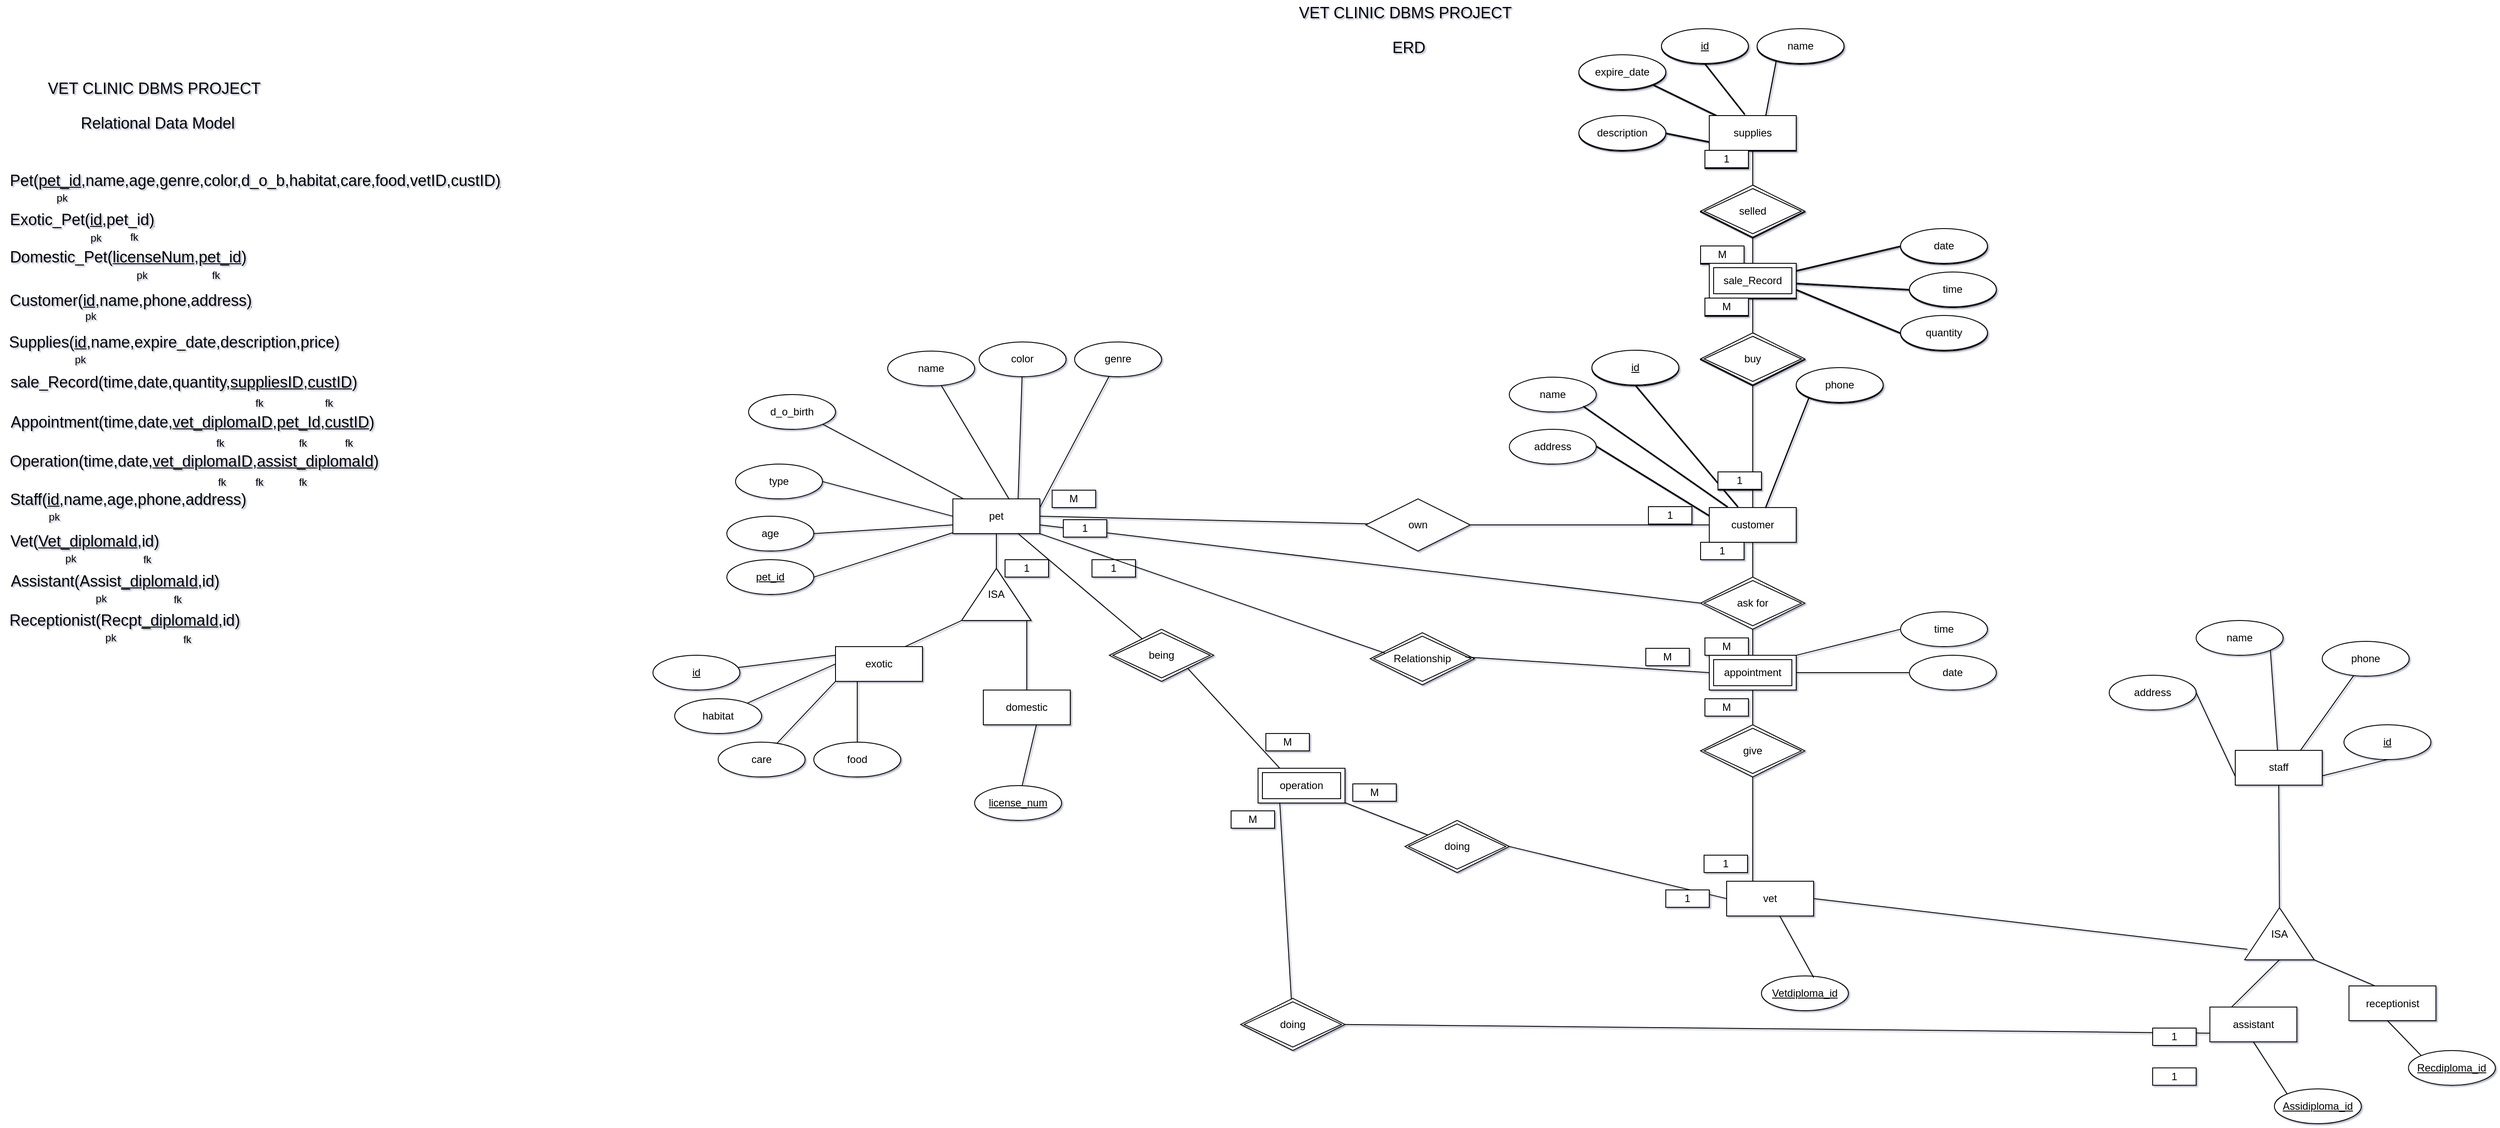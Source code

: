 <mxfile version="16.1.2" type="device"><diagram id="R2lEEEUBdFMjLlhIrx00" name="Page-1"><mxGraphModel dx="3830" dy="1148" grid="1" gridSize="10" guides="1" tooltips="1" connect="1" arrows="1" fold="1" page="1" pageScale="1" pageWidth="850" pageHeight="1400" background="#ffffff" math="0" shadow="1" extFonts="Permanent Marker^https://fonts.googleapis.com/css?family=Permanent+Marker"><root><mxCell id="0"/><mxCell id="1" parent="0"/><mxCell id="LJSm2_KnRRE31CxLK7Iq-1" value="staff" style="whiteSpace=wrap;html=1;align=center;rounded=0;" parent="1" vertex="1"><mxGeometry x="1085" y="1110.45" width="100" height="40" as="geometry"/></mxCell><mxCell id="LJSm2_KnRRE31CxLK7Iq-2" value="ISA" style="triangle;whiteSpace=wrap;html=1;direction=north;rounded=0;" parent="1" vertex="1"><mxGeometry x="1095.8" y="1291.5" width="80" height="60" as="geometry"/></mxCell><mxCell id="LJSm2_KnRRE31CxLK7Iq-4" value="assistant" style="whiteSpace=wrap;html=1;align=center;rounded=0;" parent="1" vertex="1"><mxGeometry x="1055.8" y="1405.82" width="100" height="40" as="geometry"/></mxCell><mxCell id="LJSm2_KnRRE31CxLK7Iq-5" value="receptionist" style="whiteSpace=wrap;html=1;align=center;rounded=0;" parent="1" vertex="1"><mxGeometry x="1215.8" y="1381.5" width="100" height="40" as="geometry"/></mxCell><mxCell id="LJSm2_KnRRE31CxLK7Iq-6" value="" style="endArrow=none;html=1;rounded=0;" parent="1" edge="1"><mxGeometry width="50" height="50" relative="1" as="geometry"><mxPoint x="1245.8" y="1381.5" as="sourcePoint"/><mxPoint x="1175.8" y="1351.5" as="targetPoint"/></mxGeometry></mxCell><mxCell id="LJSm2_KnRRE31CxLK7Iq-7" value="" style="endArrow=none;html=1;rounded=0;entryX=0;entryY=0.5;entryDx=0;entryDy=0;exitX=0.25;exitY=0;exitDx=0;exitDy=0;" parent="1" source="LJSm2_KnRRE31CxLK7Iq-4" target="LJSm2_KnRRE31CxLK7Iq-2" edge="1"><mxGeometry width="50" height="50" relative="1" as="geometry"><mxPoint x="1035.8" y="1381.5" as="sourcePoint"/><mxPoint x="1085.8" y="1331.5" as="targetPoint"/></mxGeometry></mxCell><mxCell id="LJSm2_KnRRE31CxLK7Iq-11" value="name" style="ellipse;whiteSpace=wrap;html=1;align=center;rounded=0;" parent="1" vertex="1"><mxGeometry x="1040" y="961.05" width="100" height="40" as="geometry"/></mxCell><mxCell id="LJSm2_KnRRE31CxLK7Iq-12" value="phone" style="ellipse;whiteSpace=wrap;html=1;align=center;rounded=0;" parent="1" vertex="1"><mxGeometry x="1185" y="985.05" width="100" height="40" as="geometry"/></mxCell><mxCell id="LJSm2_KnRRE31CxLK7Iq-13" value="address" style="ellipse;whiteSpace=wrap;html=1;align=center;rounded=0;" parent="1" vertex="1"><mxGeometry x="940" y="1024.05" width="100" height="40" as="geometry"/></mxCell><mxCell id="LJSm2_KnRRE31CxLK7Iq-16" value="" style="endArrow=none;html=1;rounded=0;exitX=0.75;exitY=0;exitDx=0;exitDy=0;" parent="1" source="LJSm2_KnRRE31CxLK7Iq-1" target="LJSm2_KnRRE31CxLK7Iq-12" edge="1"><mxGeometry width="50" height="50" relative="1" as="geometry"><mxPoint x="1474.8" y="1015.65" as="sourcePoint"/><mxPoint x="1455" y="1085.05" as="targetPoint"/></mxGeometry></mxCell><mxCell id="LJSm2_KnRRE31CxLK7Iq-18" value="" style="endArrow=none;html=1;rounded=0;exitX=1;exitY=1;exitDx=0;exitDy=0;" parent="1" source="LJSm2_KnRRE31CxLK7Iq-11" target="LJSm2_KnRRE31CxLK7Iq-1" edge="1"><mxGeometry width="50" height="50" relative="1" as="geometry"><mxPoint x="1110" y="1230.45" as="sourcePoint"/><mxPoint x="1154.8" y="1213.45" as="targetPoint"/></mxGeometry></mxCell><mxCell id="LJSm2_KnRRE31CxLK7Iq-19" value="" style="endArrow=none;html=1;rounded=0;entryX=0;entryY=0.75;entryDx=0;entryDy=0;exitX=1;exitY=0.5;exitDx=0;exitDy=0;" parent="1" source="LJSm2_KnRRE31CxLK7Iq-13" target="LJSm2_KnRRE31CxLK7Iq-1" edge="1"><mxGeometry width="50" height="50" relative="1" as="geometry"><mxPoint x="1120" y="1240.45" as="sourcePoint"/><mxPoint x="1164.8" y="1223.45" as="targetPoint"/></mxGeometry></mxCell><mxCell id="LJSm2_KnRRE31CxLK7Iq-20" value="supplies" style="whiteSpace=wrap;html=1;align=center;rounded=0;" parent="1" vertex="1"><mxGeometry x="480" y="381.05" width="100" height="40" as="geometry"/></mxCell><mxCell id="LJSm2_KnRRE31CxLK7Iq-21" value="id" style="ellipse;whiteSpace=wrap;html=1;align=center;fontStyle=4;rounded=0;" parent="1" vertex="1"><mxGeometry x="425" y="281.05" width="100" height="40" as="geometry"/></mxCell><mxCell id="LJSm2_KnRRE31CxLK7Iq-22" value="expire_date" style="ellipse;whiteSpace=wrap;html=1;align=center;rounded=0;" parent="1" vertex="1"><mxGeometry x="330" y="311.05" width="100" height="40" as="geometry"/></mxCell><mxCell id="LJSm2_KnRRE31CxLK7Iq-23" value="name" style="ellipse;whiteSpace=wrap;html=1;align=center;rounded=0;" parent="1" vertex="1"><mxGeometry x="535" y="281.05" width="100" height="40" as="geometry"/></mxCell><mxCell id="LJSm2_KnRRE31CxLK7Iq-24" value="description" style="ellipse;whiteSpace=wrap;html=1;align=center;rounded=0;" parent="1" vertex="1"><mxGeometry x="330" y="381.05" width="100" height="40" as="geometry"/></mxCell><mxCell id="LJSm2_KnRRE31CxLK7Iq-25" value="" style="endArrow=none;html=1;rounded=0;exitX=0.648;exitY=0.015;exitDx=0;exitDy=0;entryX=0.22;entryY=0.915;entryDx=0;entryDy=0;entryPerimeter=0;exitPerimeter=0;" parent="1" source="LJSm2_KnRRE31CxLK7Iq-20" target="LJSm2_KnRRE31CxLK7Iq-23" edge="1"><mxGeometry width="50" height="50" relative="1" as="geometry"><mxPoint x="730" y="621.05" as="sourcePoint"/><mxPoint x="620" y="351.05" as="targetPoint"/></mxGeometry></mxCell><mxCell id="LJSm2_KnRRE31CxLK7Iq-26" value="" style="endArrow=none;html=1;rounded=0;entryX=0.408;entryY=-0.045;entryDx=0;entryDy=0;exitX=0.5;exitY=1;exitDx=0;exitDy=0;entryPerimeter=0;" parent="1" source="LJSm2_KnRRE31CxLK7Iq-21" target="LJSm2_KnRRE31CxLK7Iq-20" edge="1"><mxGeometry width="50" height="50" relative="1" as="geometry"><mxPoint x="590" y="391.05" as="sourcePoint"/><mxPoint x="634.8" y="374.05" as="targetPoint"/></mxGeometry></mxCell><mxCell id="LJSm2_KnRRE31CxLK7Iq-27" value="" style="endArrow=none;html=1;rounded=0;exitX=1;exitY=1;exitDx=0;exitDy=0;" parent="1" source="LJSm2_KnRRE31CxLK7Iq-22" target="LJSm2_KnRRE31CxLK7Iq-20" edge="1"><mxGeometry width="50" height="50" relative="1" as="geometry"><mxPoint x="600" y="401.05" as="sourcePoint"/><mxPoint x="644.8" y="384.05" as="targetPoint"/></mxGeometry></mxCell><mxCell id="LJSm2_KnRRE31CxLK7Iq-28" value="" style="endArrow=none;html=1;rounded=0;entryX=0;entryY=0.75;entryDx=0;entryDy=0;exitX=1;exitY=0.5;exitDx=0;exitDy=0;" parent="1" source="LJSm2_KnRRE31CxLK7Iq-24" target="LJSm2_KnRRE31CxLK7Iq-20" edge="1"><mxGeometry width="50" height="50" relative="1" as="geometry"><mxPoint x="610" y="411.05" as="sourcePoint"/><mxPoint x="654.8" y="394.05" as="targetPoint"/></mxGeometry></mxCell><mxCell id="LJSm2_KnRRE31CxLK7Iq-29" value="receipt" style="shape=ext;margin=3;double=1;whiteSpace=wrap;html=1;align=center;rounded=0;" parent="1" vertex="1"><mxGeometry x="480" y="551.05" width="100" height="40" as="geometry"/></mxCell><mxCell id="LJSm2_KnRRE31CxLK7Iq-30" value="selled" style="shape=rhombus;double=1;perimeter=rhombusPerimeter;whiteSpace=wrap;html=1;align=center;rounded=0;" parent="1" vertex="1"><mxGeometry x="470" y="461.05" width="120" height="60" as="geometry"/></mxCell><mxCell id="LJSm2_KnRRE31CxLK7Iq-40" value="buy" style="shape=rhombus;double=1;perimeter=rhombusPerimeter;whiteSpace=wrap;html=1;align=center;rounded=0;" parent="1" vertex="1"><mxGeometry x="470" y="631.05" width="120" height="60" as="geometry"/></mxCell><mxCell id="LJSm2_KnRRE31CxLK7Iq-41" value="" style="endArrow=none;html=1;rounded=0;exitX=0.5;exitY=1;exitDx=0;exitDy=0;entryX=0.5;entryY=0;entryDx=0;entryDy=0;" parent="1" source="LJSm2_KnRRE31CxLK7Iq-20" target="LJSm2_KnRRE31CxLK7Iq-30" edge="1"><mxGeometry width="50" height="50" relative="1" as="geometry"><mxPoint x="425.355" y="355.192" as="sourcePoint"/><mxPoint x="498.951" y="391.05" as="targetPoint"/></mxGeometry></mxCell><mxCell id="LJSm2_KnRRE31CxLK7Iq-42" value="" style="endArrow=none;html=1;rounded=0;exitX=0.5;exitY=1;exitDx=0;exitDy=0;entryX=0.5;entryY=0;entryDx=0;entryDy=0;" parent="1" source="LJSm2_KnRRE31CxLK7Iq-30" target="LJSm2_KnRRE31CxLK7Iq-29" edge="1"><mxGeometry width="50" height="50" relative="1" as="geometry"><mxPoint x="435.355" y="365.192" as="sourcePoint"/><mxPoint x="508.951" y="401.05" as="targetPoint"/></mxGeometry></mxCell><mxCell id="LJSm2_KnRRE31CxLK7Iq-43" value="" style="endArrow=none;html=1;rounded=0;entryX=0.5;entryY=0;entryDx=0;entryDy=0;" parent="1" source="LJSm2_KnRRE31CxLK7Iq-29" target="LJSm2_KnRRE31CxLK7Iq-40" edge="1"><mxGeometry width="50" height="50" relative="1" as="geometry"><mxPoint x="445.355" y="375.192" as="sourcePoint"/><mxPoint x="518.951" y="411.05" as="targetPoint"/></mxGeometry></mxCell><mxCell id="LJSm2_KnRRE31CxLK7Iq-44" value="customer" style="whiteSpace=wrap;html=1;align=center;rounded=0;" parent="1" vertex="1"><mxGeometry x="480" y="831.05" width="100" height="40" as="geometry"/></mxCell><mxCell id="LJSm2_KnRRE31CxLK7Iq-45" value="id" style="ellipse;whiteSpace=wrap;html=1;align=center;fontStyle=4;rounded=0;" parent="1" vertex="1"><mxGeometry x="345" y="651.05" width="100" height="40" as="geometry"/></mxCell><mxCell id="LJSm2_KnRRE31CxLK7Iq-46" value="name" style="ellipse;whiteSpace=wrap;html=1;align=center;rounded=0;" parent="1" vertex="1"><mxGeometry x="250" y="681.05" width="100" height="40" as="geometry"/></mxCell><mxCell id="LJSm2_KnRRE31CxLK7Iq-47" value="phone" style="ellipse;whiteSpace=wrap;html=1;align=center;rounded=0;" parent="1" vertex="1"><mxGeometry x="580" y="671.05" width="100" height="40" as="geometry"/></mxCell><mxCell id="LJSm2_KnRRE31CxLK7Iq-48" value="address" style="ellipse;whiteSpace=wrap;html=1;align=center;rounded=0;" parent="1" vertex="1"><mxGeometry x="250" y="741.05" width="100" height="40" as="geometry"/></mxCell><mxCell id="LJSm2_KnRRE31CxLK7Iq-49" value="" style="endArrow=none;html=1;rounded=0;exitX=0.648;exitY=0.015;exitDx=0;exitDy=0;entryX=0;entryY=1;entryDx=0;entryDy=0;exitPerimeter=0;" parent="1" source="LJSm2_KnRRE31CxLK7Iq-44" target="LJSm2_KnRRE31CxLK7Iq-47" edge="1"><mxGeometry width="50" height="50" relative="1" as="geometry"><mxPoint x="750" y="1081.05" as="sourcePoint"/><mxPoint x="612" y="707.65" as="targetPoint"/></mxGeometry></mxCell><mxCell id="LJSm2_KnRRE31CxLK7Iq-50" value="" style="endArrow=none;html=1;rounded=0;exitX=0.5;exitY=1;exitDx=0;exitDy=0;" parent="1" source="LJSm2_KnRRE31CxLK7Iq-45" target="LJSm2_KnRRE31CxLK7Iq-44" edge="1"><mxGeometry width="50" height="50" relative="1" as="geometry"><mxPoint x="610" y="851.05" as="sourcePoint"/><mxPoint x="654.8" y="834.05" as="targetPoint"/></mxGeometry></mxCell><mxCell id="LJSm2_KnRRE31CxLK7Iq-51" value="" style="endArrow=none;html=1;rounded=0;exitX=1;exitY=1;exitDx=0;exitDy=0;" parent="1" source="LJSm2_KnRRE31CxLK7Iq-46" target="LJSm2_KnRRE31CxLK7Iq-44" edge="1"><mxGeometry width="50" height="50" relative="1" as="geometry"><mxPoint x="620" y="861.05" as="sourcePoint"/><mxPoint x="664.8" y="844.05" as="targetPoint"/></mxGeometry></mxCell><mxCell id="LJSm2_KnRRE31CxLK7Iq-52" value="" style="endArrow=none;html=1;rounded=0;entryX=0;entryY=0.25;entryDx=0;entryDy=0;exitX=1;exitY=0.5;exitDx=0;exitDy=0;" parent="1" source="LJSm2_KnRRE31CxLK7Iq-48" target="LJSm2_KnRRE31CxLK7Iq-44" edge="1"><mxGeometry width="50" height="50" relative="1" as="geometry"><mxPoint x="630" y="871.05" as="sourcePoint"/><mxPoint x="674.8" y="854.05" as="targetPoint"/></mxGeometry></mxCell><mxCell id="LJSm2_KnRRE31CxLK7Iq-53" value="" style="endArrow=none;html=1;rounded=0;entryX=0.5;entryY=0;entryDx=0;entryDy=0;exitX=0.5;exitY=1;exitDx=0;exitDy=0;" parent="1" source="LJSm2_KnRRE31CxLK7Iq-40" target="LJSm2_KnRRE31CxLK7Iq-44" edge="1"><mxGeometry width="50" height="50" relative="1" as="geometry"><mxPoint x="540" y="611.05" as="sourcePoint"/><mxPoint x="540" y="641.05" as="targetPoint"/></mxGeometry></mxCell><mxCell id="LJSm2_KnRRE31CxLK7Iq-107" value="pet" style="whiteSpace=wrap;html=1;align=center;rounded=0;" parent="1" vertex="1"><mxGeometry x="-390" y="821.05" width="100" height="40" as="geometry"/></mxCell><mxCell id="LJSm2_KnRRE31CxLK7Iq-109" value="d_o_birth" style="ellipse;whiteSpace=wrap;html=1;align=center;rounded=0;" parent="1" vertex="1"><mxGeometry x="-625" y="701.05" width="100" height="40" as="geometry"/></mxCell><mxCell id="LJSm2_KnRRE31CxLK7Iq-110" value="name" style="ellipse;whiteSpace=wrap;html=1;align=center;rounded=0;" parent="1" vertex="1"><mxGeometry x="-465" y="651.05" width="100" height="40" as="geometry"/></mxCell><mxCell id="LJSm2_KnRRE31CxLK7Iq-111" value="type" style="ellipse;whiteSpace=wrap;html=1;align=center;rounded=0;" parent="1" vertex="1"><mxGeometry x="-640" y="781.05" width="100" height="40" as="geometry"/></mxCell><mxCell id="LJSm2_KnRRE31CxLK7Iq-112" value="" style="endArrow=none;html=1;rounded=0;exitX=0.648;exitY=0.015;exitDx=0;exitDy=0;exitPerimeter=0;" parent="1" source="LJSm2_KnRRE31CxLK7Iq-107" target="LJSm2_KnRRE31CxLK7Iq-110" edge="1"><mxGeometry width="50" height="50" relative="1" as="geometry"><mxPoint x="-120" y="1061.05" as="sourcePoint"/><mxPoint x="-258" y="687.65" as="targetPoint"/></mxGeometry></mxCell><mxCell id="LJSm2_KnRRE31CxLK7Iq-114" value="" style="endArrow=none;html=1;rounded=0;exitX=1;exitY=1;exitDx=0;exitDy=0;" parent="1" source="LJSm2_KnRRE31CxLK7Iq-109" target="LJSm2_KnRRE31CxLK7Iq-107" edge="1"><mxGeometry width="50" height="50" relative="1" as="geometry"><mxPoint x="-250" y="841.05" as="sourcePoint"/><mxPoint x="-205.2" y="824.05" as="targetPoint"/></mxGeometry></mxCell><mxCell id="LJSm2_KnRRE31CxLK7Iq-115" value="" style="endArrow=none;html=1;rounded=0;entryX=0;entryY=0.5;entryDx=0;entryDy=0;exitX=1;exitY=0.5;exitDx=0;exitDy=0;" parent="1" source="LJSm2_KnRRE31CxLK7Iq-111" target="LJSm2_KnRRE31CxLK7Iq-107" edge="1"><mxGeometry width="50" height="50" relative="1" as="geometry"><mxPoint x="-240" y="851.05" as="sourcePoint"/><mxPoint x="-195.2" y="834.05" as="targetPoint"/></mxGeometry></mxCell><mxCell id="LJSm2_KnRRE31CxLK7Iq-116" value="own" style="shape=rhombus;perimeter=rhombusPerimeter;whiteSpace=wrap;html=1;align=center;rounded=0;" parent="1" vertex="1"><mxGeometry x="85" y="821.05" width="120" height="60" as="geometry"/></mxCell><mxCell id="LJSm2_KnRRE31CxLK7Iq-117" value="" style="endArrow=none;html=1;rounded=0;exitX=0;exitY=0.5;exitDx=0;exitDy=0;entryX=1;entryY=0.5;entryDx=0;entryDy=0;exitPerimeter=0;" parent="1" source="LJSm2_KnRRE31CxLK7Iq-44" target="LJSm2_KnRRE31CxLK7Iq-116" edge="1"><mxGeometry width="50" height="50" relative="1" as="geometry"><mxPoint x="-180.2" y="611.65" as="sourcePoint"/><mxPoint x="200" y="841.05" as="targetPoint"/><Array as="points"/></mxGeometry></mxCell><mxCell id="LJSm2_KnRRE31CxLK7Iq-118" value="" style="endArrow=none;html=1;rounded=0;exitX=1;exitY=0.5;exitDx=0;exitDy=0;" parent="1" source="LJSm2_KnRRE31CxLK7Iq-107" target="LJSm2_KnRRE31CxLK7Iq-116" edge="1"><mxGeometry width="50" height="50" relative="1" as="geometry"><mxPoint x="160" y="821.05" as="sourcePoint"/><mxPoint x="90" y="851.05" as="targetPoint"/><Array as="points"/></mxGeometry></mxCell><mxCell id="LJSm2_KnRRE31CxLK7Iq-129" value="ISA" style="triangle;whiteSpace=wrap;html=1;direction=north;rounded=0;" parent="1" vertex="1"><mxGeometry x="-380" y="901.05" width="80" height="60" as="geometry"/></mxCell><mxCell id="LJSm2_KnRRE31CxLK7Iq-131" value="exotic" style="whiteSpace=wrap;html=1;align=center;rounded=0;" parent="1" vertex="1"><mxGeometry x="-525" y="991.05" width="100" height="40" as="geometry"/></mxCell><mxCell id="LJSm2_KnRRE31CxLK7Iq-132" value="domestic" style="whiteSpace=wrap;html=1;align=center;rounded=0;" parent="1" vertex="1"><mxGeometry x="-355" y="1041.05" width="100" height="40" as="geometry"/></mxCell><mxCell id="LJSm2_KnRRE31CxLK7Iq-133" value="" style="endArrow=none;html=1;rounded=0;exitX=0.5;exitY=0;exitDx=0;exitDy=0;" parent="1" source="LJSm2_KnRRE31CxLK7Iq-132" edge="1"><mxGeometry width="50" height="50" relative="1" as="geometry"><mxPoint x="-145" y="1101.05" as="sourcePoint"/><mxPoint x="-305" y="961.05" as="targetPoint"/></mxGeometry></mxCell><mxCell id="LJSm2_KnRRE31CxLK7Iq-134" value="" style="endArrow=none;html=1;rounded=0;entryX=0;entryY=0;entryDx=0;entryDy=0;entryPerimeter=0;" parent="1" target="LJSm2_KnRRE31CxLK7Iq-129" edge="1"><mxGeometry width="50" height="50" relative="1" as="geometry"><mxPoint x="-445" y="991.05" as="sourcePoint"/><mxPoint x="-395" y="941.05" as="targetPoint"/></mxGeometry></mxCell><mxCell id="LJSm2_KnRRE31CxLK7Iq-137" value="appointment" style="shape=ext;margin=3;double=1;whiteSpace=wrap;html=1;align=center;rounded=0;" parent="1" vertex="1"><mxGeometry x="480" y="1001.05" width="100" height="40" as="geometry"/></mxCell><mxCell id="LJSm2_KnRRE31CxLK7Iq-138" value="ask for" style="shape=rhombus;double=1;perimeter=rhombusPerimeter;whiteSpace=wrap;html=1;align=center;rounded=0;" parent="1" vertex="1"><mxGeometry x="470" y="911.05" width="120" height="60" as="geometry"/></mxCell><mxCell id="LJSm2_KnRRE31CxLK7Iq-139" value="give" style="shape=rhombus;double=1;perimeter=rhombusPerimeter;whiteSpace=wrap;html=1;align=center;rounded=0;" parent="1" vertex="1"><mxGeometry x="470" y="1081.05" width="120" height="60" as="geometry"/></mxCell><mxCell id="LJSm2_KnRRE31CxLK7Iq-140" value="" style="endArrow=none;html=1;rounded=0;exitX=1;exitY=0.75;exitDx=0;exitDy=0;entryX=0;entryY=0.5;entryDx=0;entryDy=0;" parent="1" source="LJSm2_KnRRE31CxLK7Iq-107" target="LJSm2_KnRRE31CxLK7Iq-138" edge="1"><mxGeometry width="50" height="50" relative="1" as="geometry"><mxPoint x="530" y="871.05" as="sourcePoint"/><mxPoint x="498.951" y="841.05" as="targetPoint"/></mxGeometry></mxCell><mxCell id="LJSm2_KnRRE31CxLK7Iq-141" value="" style="endArrow=none;html=1;rounded=0;exitX=0.5;exitY=1;exitDx=0;exitDy=0;entryX=0.5;entryY=0;entryDx=0;entryDy=0;" parent="1" source="LJSm2_KnRRE31CxLK7Iq-138" target="LJSm2_KnRRE31CxLK7Iq-137" edge="1"><mxGeometry width="50" height="50" relative="1" as="geometry"><mxPoint x="435.355" y="815.192" as="sourcePoint"/><mxPoint x="508.951" y="851.05" as="targetPoint"/></mxGeometry></mxCell><mxCell id="LJSm2_KnRRE31CxLK7Iq-142" value="" style="endArrow=none;html=1;rounded=0;entryX=0.5;entryY=0;entryDx=0;entryDy=0;" parent="1" source="LJSm2_KnRRE31CxLK7Iq-137" target="LJSm2_KnRRE31CxLK7Iq-139" edge="1"><mxGeometry width="50" height="50" relative="1" as="geometry"><mxPoint x="445.355" y="825.192" as="sourcePoint"/><mxPoint x="518.951" y="861.05" as="targetPoint"/></mxGeometry></mxCell><mxCell id="LJSm2_KnRRE31CxLK7Iq-143" value="" style="endArrow=none;html=1;rounded=0;entryX=0.5;entryY=0;entryDx=0;entryDy=0;exitX=0.5;exitY=1;exitDx=0;exitDy=0;" parent="1" source="LJSm2_KnRRE31CxLK7Iq-139" edge="1"><mxGeometry width="50" height="50" relative="1" as="geometry"><mxPoint x="540" y="1061.05" as="sourcePoint"/><mxPoint x="530" y="1281.05" as="targetPoint"/></mxGeometry></mxCell><mxCell id="LJSm2_KnRRE31CxLK7Iq-144" value="vet" style="whiteSpace=wrap;html=1;align=center;rounded=0;" parent="1" vertex="1"><mxGeometry x="500" y="1261.05" width="100" height="40" as="geometry"/></mxCell><mxCell id="LJSm2_KnRRE31CxLK7Iq-154" value="" style="endArrow=none;html=1;rounded=0;exitX=0;exitY=0.5;exitDx=0;exitDy=0;entryX=1;entryY=0.5;entryDx=0;entryDy=0;" parent="1" source="LJSm2_KnRRE31CxLK7Iq-144" target="4_wHSt44wR-u-O7Vd61a-3" edge="1"><mxGeometry width="50" height="50" relative="1" as="geometry"><mxPoint x="563.6" y="1398.45" as="sourcePoint"/><mxPoint x="380" y="1180" as="targetPoint"/><Array as="points"/></mxGeometry></mxCell><mxCell id="LJSm2_KnRRE31CxLK7Iq-157" value="color" style="ellipse;whiteSpace=wrap;html=1;align=center;rounded=0;" parent="1" vertex="1"><mxGeometry x="-359.8" y="640.45" width="100" height="40" as="geometry"/></mxCell><mxCell id="LJSm2_KnRRE31CxLK7Iq-158" value="" style="endArrow=none;html=1;rounded=0;exitX=0.75;exitY=0;exitDx=0;exitDy=0;startArrow=none;" parent="1" source="LJSm2_KnRRE31CxLK7Iq-107" target="LJSm2_KnRRE31CxLK7Iq-157" edge="1"><mxGeometry width="50" height="50" relative="1" as="geometry"><mxPoint x="-220.0" y="811.05" as="sourcePoint"/><mxPoint x="-152.8" y="677.05" as="targetPoint"/></mxGeometry></mxCell><mxCell id="LJSm2_KnRRE31CxLK7Iq-159" value="age" style="ellipse;whiteSpace=wrap;html=1;align=center;rounded=0;" parent="1" vertex="1"><mxGeometry x="-650" y="841.05" width="100" height="40" as="geometry"/></mxCell><mxCell id="LJSm2_KnRRE31CxLK7Iq-160" value="" style="endArrow=none;html=1;rounded=0;entryX=0;entryY=0.75;entryDx=0;entryDy=0;exitX=1;exitY=0.5;exitDx=0;exitDy=0;" parent="1" source="LJSm2_KnRRE31CxLK7Iq-159" target="LJSm2_KnRRE31CxLK7Iq-107" edge="1"><mxGeometry width="50" height="50" relative="1" as="geometry"><mxPoint x="-250" y="911.05" as="sourcePoint"/><mxPoint x="-400" y="911.05" as="targetPoint"/></mxGeometry></mxCell><mxCell id="LJSm2_KnRRE31CxLK7Iq-161" value="genre" style="ellipse;whiteSpace=wrap;html=1;align=center;rounded=0;" parent="1" vertex="1"><mxGeometry x="-250" y="640.45" width="100" height="40" as="geometry"/></mxCell><mxCell id="LJSm2_KnRRE31CxLK7Iq-162" value="" style="endArrow=none;html=1;rounded=0;exitX=1;exitY=0.25;exitDx=0;exitDy=0;" parent="1" source="LJSm2_KnRRE31CxLK7Iq-107" target="LJSm2_KnRRE31CxLK7Iq-161" edge="1"><mxGeometry width="50" height="50" relative="1" as="geometry"><mxPoint x="-200.0" y="821.05" as="sourcePoint"/><mxPoint x="-43" y="677.05" as="targetPoint"/></mxGeometry></mxCell><mxCell id="LJSm2_KnRRE31CxLK7Iq-163" value="&lt;u&gt;license_num&lt;/u&gt;" style="ellipse;whiteSpace=wrap;html=1;align=center;rounded=0;" parent="1" vertex="1"><mxGeometry x="-365" y="1151.05" width="100" height="40" as="geometry"/></mxCell><mxCell id="LJSm2_KnRRE31CxLK7Iq-164" value="" style="endArrow=none;html=1;rounded=0;entryX=0.611;entryY=0.995;entryDx=0;entryDy=0;entryPerimeter=0;" parent="1" source="LJSm2_KnRRE31CxLK7Iq-163" target="LJSm2_KnRRE31CxLK7Iq-132" edge="1"><mxGeometry width="50" height="50" relative="1" as="geometry"><mxPoint x="120" y="1171.05" as="sourcePoint"/><mxPoint x="-20" y="1111.05" as="targetPoint"/></mxGeometry></mxCell><mxCell id="LJSm2_KnRRE31CxLK7Iq-165" value="food" style="ellipse;whiteSpace=wrap;html=1;align=center;rounded=0;" parent="1" vertex="1"><mxGeometry x="-550" y="1101.05" width="100" height="40" as="geometry"/></mxCell><mxCell id="LJSm2_KnRRE31CxLK7Iq-166" value="" style="endArrow=none;html=1;rounded=0;entryX=0.25;entryY=1;entryDx=0;entryDy=0;" parent="1" source="LJSm2_KnRRE31CxLK7Iq-165" target="LJSm2_KnRRE31CxLK7Iq-131" edge="1"><mxGeometry width="50" height="50" relative="1" as="geometry"><mxPoint x="-150" y="1171.05" as="sourcePoint"/><mxPoint x="-478.9" y="1030.85" as="targetPoint"/></mxGeometry></mxCell><mxCell id="LJSm2_KnRRE31CxLK7Iq-167" value="care" style="ellipse;whiteSpace=wrap;html=1;align=center;rounded=0;" parent="1" vertex="1"><mxGeometry x="-660" y="1101.05" width="100" height="40" as="geometry"/></mxCell><mxCell id="LJSm2_KnRRE31CxLK7Iq-168" value="" style="endArrow=none;html=1;rounded=0;entryX=0;entryY=1;entryDx=0;entryDy=0;" parent="1" source="LJSm2_KnRRE31CxLK7Iq-167" target="LJSm2_KnRRE31CxLK7Iq-131" edge="1"><mxGeometry width="50" height="50" relative="1" as="geometry"><mxPoint x="-260" y="1171.05" as="sourcePoint"/><mxPoint x="-610" y="1031.05" as="targetPoint"/></mxGeometry></mxCell><mxCell id="LJSm2_KnRRE31CxLK7Iq-169" value="habitat" style="ellipse;whiteSpace=wrap;html=1;align=center;rounded=0;" parent="1" vertex="1"><mxGeometry x="-710" y="1051.05" width="100" height="40" as="geometry"/></mxCell><mxCell id="LJSm2_KnRRE31CxLK7Iq-170" value="" style="endArrow=none;html=1;rounded=0;entryX=0;entryY=0.5;entryDx=0;entryDy=0;" parent="1" source="LJSm2_KnRRE31CxLK7Iq-169" target="LJSm2_KnRRE31CxLK7Iq-131" edge="1"><mxGeometry width="50" height="50" relative="1" as="geometry"><mxPoint x="-310" y="1121.05" as="sourcePoint"/><mxPoint x="-575" y="981.05" as="targetPoint"/></mxGeometry></mxCell><mxCell id="LJSm2_KnRRE31CxLK7Iq-171" value="" style="endArrow=none;html=1;rounded=0;entryX=0.5;entryY=1;entryDx=0;entryDy=0;exitX=1;exitY=0.5;exitDx=0;exitDy=0;" parent="1" source="LJSm2_KnRRE31CxLK7Iq-129" target="LJSm2_KnRRE31CxLK7Iq-107" edge="1"><mxGeometry width="50" height="50" relative="1" as="geometry"><mxPoint x="-435" y="1001.05" as="sourcePoint"/><mxPoint x="-375" y="971.05" as="targetPoint"/></mxGeometry></mxCell><mxCell id="LJSm2_KnRRE31CxLK7Iq-172" value="" style="endArrow=none;html=1;rounded=0;entryX=0.5;entryY=1;entryDx=0;entryDy=0;exitX=1;exitY=0.5;exitDx=0;exitDy=0;" parent="1" source="LJSm2_KnRRE31CxLK7Iq-2" target="LJSm2_KnRRE31CxLK7Iq-1" edge="1"><mxGeometry width="50" height="50" relative="1" as="geometry"><mxPoint x="1255.8" y="1391.5" as="sourcePoint"/><mxPoint x="1185.8" y="1361.5" as="targetPoint"/></mxGeometry></mxCell><mxCell id="LJSm2_KnRRE31CxLK7Iq-175" value="date" style="ellipse;whiteSpace=wrap;html=1;align=center;rounded=0;" parent="1" vertex="1"><mxGeometry x="710.2" y="1001.05" width="100" height="40" as="geometry"/></mxCell><mxCell id="LJSm2_KnRRE31CxLK7Iq-176" value="" style="endArrow=none;html=1;rounded=0;exitX=1;exitY=0.5;exitDx=0;exitDy=0;entryX=0;entryY=0.5;entryDx=0;entryDy=0;" parent="1" source="LJSm2_KnRRE31CxLK7Iq-137" target="LJSm2_KnRRE31CxLK7Iq-175" edge="1"><mxGeometry width="50" height="50" relative="1" as="geometry"><mxPoint x="620.0" y="1131.05" as="sourcePoint"/><mxPoint x="742.2" y="1037.65" as="targetPoint"/></mxGeometry></mxCell><mxCell id="LJSm2_KnRRE31CxLK7Iq-177" value="time" style="ellipse;whiteSpace=wrap;html=1;align=center;rounded=0;" parent="1" vertex="1"><mxGeometry x="700" y="951.05" width="100" height="40" as="geometry"/></mxCell><mxCell id="LJSm2_KnRRE31CxLK7Iq-178" value="" style="endArrow=none;html=1;rounded=0;exitX=1;exitY=0;exitDx=0;exitDy=0;entryX=0;entryY=0.5;entryDx=0;entryDy=0;" parent="1" source="LJSm2_KnRRE31CxLK7Iq-137" target="LJSm2_KnRRE31CxLK7Iq-177" edge="1"><mxGeometry width="50" height="50" relative="1" as="geometry"><mxPoint x="569.8" y="971.05" as="sourcePoint"/><mxPoint x="732" y="987.65" as="targetPoint"/></mxGeometry></mxCell><mxCell id="LJSm2_KnRRE31CxLK7Iq-179" value="time" style="ellipse;whiteSpace=wrap;html=1;align=center;rounded=0;" parent="1" vertex="1"><mxGeometry x="710.2" y="561.05" width="100" height="40" as="geometry"/></mxCell><mxCell id="LJSm2_KnRRE31CxLK7Iq-180" value="" style="endArrow=none;html=1;rounded=0;entryX=0;entryY=0.5;entryDx=0;entryDy=0;" parent="1" source="LJSm2_KnRRE31CxLK7Iq-29" target="LJSm2_KnRRE31CxLK7Iq-179" edge="1"><mxGeometry width="50" height="50" relative="1" as="geometry"><mxPoint x="580.0" y="581.05" as="sourcePoint"/><mxPoint x="742.2" y="597.65" as="targetPoint"/></mxGeometry></mxCell><mxCell id="LJSm2_KnRRE31CxLK7Iq-181" value="date" style="ellipse;whiteSpace=wrap;html=1;align=center;rounded=0;" parent="1" vertex="1"><mxGeometry x="700" y="511.05" width="100" height="40" as="geometry"/></mxCell><mxCell id="LJSm2_KnRRE31CxLK7Iq-182" value="" style="endArrow=none;html=1;rounded=0;entryX=0;entryY=0.5;entryDx=0;entryDy=0;" parent="1" source="LJSm2_KnRRE31CxLK7Iq-29" target="LJSm2_KnRRE31CxLK7Iq-181" edge="1"><mxGeometry width="50" height="50" relative="1" as="geometry"><mxPoint x="580.0" y="561.05" as="sourcePoint"/><mxPoint x="732" y="547.65" as="targetPoint"/></mxGeometry></mxCell><mxCell id="LJSm2_KnRRE31CxLK7Iq-183" value="quantity" style="ellipse;whiteSpace=wrap;html=1;align=center;rounded=0;" parent="1" vertex="1"><mxGeometry x="700" y="611.05" width="100" height="40" as="geometry"/></mxCell><mxCell id="LJSm2_KnRRE31CxLK7Iq-184" value="" style="endArrow=none;html=1;rounded=0;entryX=0;entryY=0.5;entryDx=0;entryDy=0;exitX=1;exitY=0.75;exitDx=0;exitDy=0;" parent="1" source="LJSm2_KnRRE31CxLK7Iq-29" target="LJSm2_KnRRE31CxLK7Iq-183" edge="1"><mxGeometry width="50" height="50" relative="1" as="geometry"><mxPoint x="590.0" y="583.825" as="sourcePoint"/><mxPoint x="752.2" y="607.65" as="targetPoint"/><Array as="points"/></mxGeometry></mxCell><mxCell id="LJSm2_KnRRE31CxLK7Iq-187" value="1" style="whiteSpace=wrap;html=1;rounded=0;" parent="1" vertex="1"><mxGeometry x="-230" y="891.05" width="50" height="20" as="geometry"/></mxCell><mxCell id="LJSm2_KnRRE31CxLK7Iq-188" value="1" style="whiteSpace=wrap;html=1;rounded=0;" parent="1" vertex="1"><mxGeometry x="410" y="831.05" width="50" height="20" as="geometry"/></mxCell><mxCell id="LJSm2_KnRRE31CxLK7Iq-189" value="1" style="whiteSpace=wrap;html=1;rounded=0;" parent="1" vertex="1"><mxGeometry x="-330" y="891.05" width="50" height="20" as="geometry"/></mxCell><mxCell id="LJSm2_KnRRE31CxLK7Iq-190" value="1" style="whiteSpace=wrap;html=1;rounded=0;" parent="1" vertex="1"><mxGeometry x="430" y="1271.05" width="50" height="20" as="geometry"/></mxCell><mxCell id="LJSm2_KnRRE31CxLK7Iq-191" value="1" style="whiteSpace=wrap;html=1;rounded=0;" parent="1" vertex="1"><mxGeometry x="474" y="1231.05" width="50" height="20" as="geometry"/></mxCell><mxCell id="LJSm2_KnRRE31CxLK7Iq-192" value="M&lt;span style=&quot;color: rgba(0 , 0 , 0 , 0) ; font-family: monospace ; font-size: 0px&quot;&gt;%3CmxGraphModel%3E%3Croot%3E%3CmxCell%20id%3D%220%22%2F%3E%3CmxCell%20id%3D%221%22%20parent%3D%220%22%2F%3E%3CmxCell%20id%3D%222%22%20value%3D%221%22%20style%3D%22whiteSpace%3Dwrap%3Bhtml%3D1%3B%22%20vertex%3D%221%22%20parent%3D%221%22%3E%3CmxGeometry%20x%3D%22-140%22%20y%3D%22600%22%20width%3D%2250%22%20height%3D%2220%22%20as%3D%22geometry%22%2F%3E%3C%2FmxCell%3E%3C%2Froot%3E%3C%2FmxGraphModel%3E&lt;/span&gt;&lt;span style=&quot;color: rgba(0 , 0 , 0 , 0) ; font-family: monospace ; font-size: 0px&quot;&gt;%3CmxGraphModel%3E%3Croot%3E%3CmxCell%20id%3D%220%22%2F%3E%3CmxCell%20id%3D%221%22%20parent%3D%220%22%2F%3E%3CmxCell%20id%3D%222%22%20value%3D%221%22%20style%3D%22whiteSpace%3Dwrap%3Bhtml%3D1%3B%22%20vertex%3D%221%22%20parent%3D%221%22%3E%3CmxGeometry%20x%3D%22-140%22%20y%3D%22600%22%20width%3D%2250%22%20height%3D%2220%22%20as%3D%22geometry%22%2F%3E%3C%2FmxCell%3E%3C%2Froot%3E%3C%2FmxGraphModel%3E&lt;/span&gt;" style="whiteSpace=wrap;html=1;rounded=0;" parent="1" vertex="1"><mxGeometry x="475" y="1051.05" width="50" height="20" as="geometry"/></mxCell><mxCell id="LJSm2_KnRRE31CxLK7Iq-193" value="1" style="whiteSpace=wrap;html=1;rounded=0;" parent="1" vertex="1"><mxGeometry x="470" y="871.05" width="50" height="20" as="geometry"/></mxCell><mxCell id="LJSm2_KnRRE31CxLK7Iq-194" value="M" style="whiteSpace=wrap;html=1;rounded=0;" parent="1" vertex="1"><mxGeometry x="475" y="981.05" width="50" height="20" as="geometry"/></mxCell><mxCell id="LJSm2_KnRRE31CxLK7Iq-195" value="1" style="whiteSpace=wrap;html=1;rounded=0;" parent="1" vertex="1"><mxGeometry x="490" y="791.05" width="50" height="20" as="geometry"/></mxCell><mxCell id="LJSm2_KnRRE31CxLK7Iq-196" value="M&lt;span style=&quot;color: rgba(0 , 0 , 0 , 0) ; font-family: monospace ; font-size: 0px&quot;&gt;%3CmxGraphModel%3E%3Croot%3E%3CmxCell%20id%3D%220%22%2F%3E%3CmxCell%20id%3D%221%22%20parent%3D%220%22%2F%3E%3CmxCell%20id%3D%222%22%20value%3D%221%22%20style%3D%22whiteSpace%3Dwrap%3Bhtml%3D1%3B%22%20vertex%3D%221%22%20parent%3D%221%22%3E%3CmxGeometry%20x%3D%22470%22%20y%3D%22640%22%20width%3D%2250%22%20height%3D%2220%22%20as%3D%22geometry%22%2F%3E%3C%2FmxCell%3E%3C%2Froot%3E%3C%2FmxGraphModel%3E&lt;/span&gt;" style="whiteSpace=wrap;html=1;rounded=0;" parent="1" vertex="1"><mxGeometry x="475" y="591.05" width="50" height="20" as="geometry"/></mxCell><mxCell id="LJSm2_KnRRE31CxLK7Iq-197" value="1" style="whiteSpace=wrap;html=1;rounded=0;" parent="1" vertex="1"><mxGeometry x="475" y="421.05" width="50" height="20" as="geometry"/></mxCell><mxCell id="LJSm2_KnRRE31CxLK7Iq-198" value="M" style="whiteSpace=wrap;html=1;rounded=0;" parent="1" vertex="1"><mxGeometry x="470" y="531.05" width="50" height="20" as="geometry"/></mxCell><mxCell id="LJSm2_KnRRE31CxLK7Iq-203" value="supplies" style="whiteSpace=wrap;html=1;align=center;rounded=0;" parent="1" vertex="1"><mxGeometry x="480" y="380" width="100" height="40" as="geometry"/></mxCell><mxCell id="LJSm2_KnRRE31CxLK7Iq-204" value="id" style="ellipse;whiteSpace=wrap;html=1;align=center;fontStyle=4;rounded=0;" parent="1" vertex="1"><mxGeometry x="425" y="280" width="100" height="40" as="geometry"/></mxCell><mxCell id="LJSm2_KnRRE31CxLK7Iq-205" value="expire_date" style="ellipse;whiteSpace=wrap;html=1;align=center;rounded=0;" parent="1" vertex="1"><mxGeometry x="330" y="310" width="100" height="40" as="geometry"/></mxCell><mxCell id="LJSm2_KnRRE31CxLK7Iq-206" value="name" style="ellipse;whiteSpace=wrap;html=1;align=center;rounded=0;" parent="1" vertex="1"><mxGeometry x="535" y="280" width="100" height="40" as="geometry"/></mxCell><mxCell id="LJSm2_KnRRE31CxLK7Iq-207" value="description" style="ellipse;whiteSpace=wrap;html=1;align=center;rounded=0;" parent="1" vertex="1"><mxGeometry x="330" y="380" width="100" height="40" as="geometry"/></mxCell><mxCell id="LJSm2_KnRRE31CxLK7Iq-208" value="" style="endArrow=none;html=1;rounded=0;exitX=0.648;exitY=0.015;exitDx=0;exitDy=0;entryX=0.22;entryY=0.915;entryDx=0;entryDy=0;entryPerimeter=0;exitPerimeter=0;" parent="1" source="LJSm2_KnRRE31CxLK7Iq-203" target="LJSm2_KnRRE31CxLK7Iq-206" edge="1"><mxGeometry width="50" height="50" relative="1" as="geometry"><mxPoint x="730" y="620" as="sourcePoint"/><mxPoint x="620" y="350" as="targetPoint"/></mxGeometry></mxCell><mxCell id="LJSm2_KnRRE31CxLK7Iq-209" value="" style="endArrow=none;html=1;rounded=0;entryX=0.408;entryY=-0.045;entryDx=0;entryDy=0;exitX=0.5;exitY=1;exitDx=0;exitDy=0;entryPerimeter=0;" parent="1" source="LJSm2_KnRRE31CxLK7Iq-204" target="LJSm2_KnRRE31CxLK7Iq-203" edge="1"><mxGeometry width="50" height="50" relative="1" as="geometry"><mxPoint x="590" y="390" as="sourcePoint"/><mxPoint x="634.8" y="373" as="targetPoint"/></mxGeometry></mxCell><mxCell id="LJSm2_KnRRE31CxLK7Iq-210" value="" style="endArrow=none;html=1;rounded=0;exitX=1;exitY=1;exitDx=0;exitDy=0;" parent="1" source="LJSm2_KnRRE31CxLK7Iq-205" target="LJSm2_KnRRE31CxLK7Iq-203" edge="1"><mxGeometry width="50" height="50" relative="1" as="geometry"><mxPoint x="600" y="400" as="sourcePoint"/><mxPoint x="644.8" y="383" as="targetPoint"/></mxGeometry></mxCell><mxCell id="LJSm2_KnRRE31CxLK7Iq-211" value="" style="endArrow=none;html=1;rounded=0;entryX=0;entryY=0.75;entryDx=0;entryDy=0;exitX=1;exitY=0.5;exitDx=0;exitDy=0;" parent="1" source="LJSm2_KnRRE31CxLK7Iq-207" target="LJSm2_KnRRE31CxLK7Iq-203" edge="1"><mxGeometry width="50" height="50" relative="1" as="geometry"><mxPoint x="610" y="410" as="sourcePoint"/><mxPoint x="654.8" y="393" as="targetPoint"/></mxGeometry></mxCell><mxCell id="LJSm2_KnRRE31CxLK7Iq-212" value="sale_Record" style="shape=ext;margin=3;double=1;whiteSpace=wrap;html=1;align=center;rounded=0;" parent="1" vertex="1"><mxGeometry x="480" y="550" width="100" height="40" as="geometry"/></mxCell><mxCell id="LJSm2_KnRRE31CxLK7Iq-213" value="selled" style="shape=rhombus;double=1;perimeter=rhombusPerimeter;whiteSpace=wrap;html=1;align=center;rounded=0;" parent="1" vertex="1"><mxGeometry x="470" y="460" width="120" height="60" as="geometry"/></mxCell><mxCell id="LJSm2_KnRRE31CxLK7Iq-214" value="buy" style="shape=rhombus;double=1;perimeter=rhombusPerimeter;whiteSpace=wrap;html=1;align=center;rounded=0;" parent="1" vertex="1"><mxGeometry x="470" y="630" width="120" height="60" as="geometry"/></mxCell><mxCell id="LJSm2_KnRRE31CxLK7Iq-215" value="" style="endArrow=none;html=1;rounded=0;exitX=0.5;exitY=1;exitDx=0;exitDy=0;entryX=0.5;entryY=0;entryDx=0;entryDy=0;" parent="1" source="LJSm2_KnRRE31CxLK7Iq-203" target="LJSm2_KnRRE31CxLK7Iq-213" edge="1"><mxGeometry width="50" height="50" relative="1" as="geometry"><mxPoint x="425.355" y="354.142" as="sourcePoint"/><mxPoint x="498.951" y="390" as="targetPoint"/></mxGeometry></mxCell><mxCell id="LJSm2_KnRRE31CxLK7Iq-216" value="" style="endArrow=none;html=1;rounded=0;exitX=0.5;exitY=1;exitDx=0;exitDy=0;entryX=0.5;entryY=0;entryDx=0;entryDy=0;" parent="1" source="LJSm2_KnRRE31CxLK7Iq-213" target="LJSm2_KnRRE31CxLK7Iq-212" edge="1"><mxGeometry width="50" height="50" relative="1" as="geometry"><mxPoint x="435.355" y="364.142" as="sourcePoint"/><mxPoint x="508.951" y="400" as="targetPoint"/></mxGeometry></mxCell><mxCell id="LJSm2_KnRRE31CxLK7Iq-217" value="" style="endArrow=none;html=1;rounded=0;entryX=0.5;entryY=0;entryDx=0;entryDy=0;" parent="1" source="LJSm2_KnRRE31CxLK7Iq-212" target="LJSm2_KnRRE31CxLK7Iq-214" edge="1"><mxGeometry width="50" height="50" relative="1" as="geometry"><mxPoint x="445.355" y="374.142" as="sourcePoint"/><mxPoint x="518.951" y="410" as="targetPoint"/></mxGeometry></mxCell><mxCell id="LJSm2_KnRRE31CxLK7Iq-218" value="id" style="ellipse;whiteSpace=wrap;html=1;align=center;fontStyle=4;rounded=0;" parent="1" vertex="1"><mxGeometry x="345" y="650" width="100" height="40" as="geometry"/></mxCell><mxCell id="LJSm2_KnRRE31CxLK7Iq-219" value="phone" style="ellipse;whiteSpace=wrap;html=1;align=center;rounded=0;" parent="1" vertex="1"><mxGeometry x="580" y="670" width="100" height="40" as="geometry"/></mxCell><mxCell id="LJSm2_KnRRE31CxLK7Iq-220" value="" style="endArrow=none;html=1;rounded=0;exitX=0.648;exitY=0.015;exitDx=0;exitDy=0;entryX=0;entryY=1;entryDx=0;entryDy=0;exitPerimeter=0;" parent="1" target="LJSm2_KnRRE31CxLK7Iq-219" edge="1"><mxGeometry width="50" height="50" relative="1" as="geometry"><mxPoint x="544.8" y="830.6" as="sourcePoint"/><mxPoint x="612" y="706.6" as="targetPoint"/></mxGeometry></mxCell><mxCell id="LJSm2_KnRRE31CxLK7Iq-221" value="" style="endArrow=none;html=1;rounded=0;exitX=0.5;exitY=1;exitDx=0;exitDy=0;" parent="1" source="LJSm2_KnRRE31CxLK7Iq-218" edge="1"><mxGeometry width="50" height="50" relative="1" as="geometry"><mxPoint x="610" y="850" as="sourcePoint"/><mxPoint x="513.125" y="830" as="targetPoint"/></mxGeometry></mxCell><mxCell id="LJSm2_KnRRE31CxLK7Iq-222" value="" style="endArrow=none;html=1;rounded=0;exitX=1;exitY=1;exitDx=0;exitDy=0;" parent="1" edge="1"><mxGeometry width="50" height="50" relative="1" as="geometry"><mxPoint x="335.168" y="714.217" as="sourcePoint"/><mxPoint x="501.302" y="830" as="targetPoint"/></mxGeometry></mxCell><mxCell id="LJSm2_KnRRE31CxLK7Iq-223" value="" style="endArrow=none;html=1;rounded=0;entryX=0;entryY=0.25;entryDx=0;entryDy=0;exitX=1;exitY=0.5;exitDx=0;exitDy=0;" parent="1" edge="1"><mxGeometry width="50" height="50" relative="1" as="geometry"><mxPoint x="350" y="760" as="sourcePoint"/><mxPoint x="480" y="840" as="targetPoint"/></mxGeometry></mxCell><mxCell id="LJSm2_KnRRE31CxLK7Iq-224" value="" style="endArrow=none;html=1;rounded=0;entryX=0.5;entryY=0;entryDx=0;entryDy=0;exitX=0.5;exitY=1;exitDx=0;exitDy=0;" parent="1" source="LJSm2_KnRRE31CxLK7Iq-214" edge="1"><mxGeometry width="50" height="50" relative="1" as="geometry"><mxPoint x="540" y="610" as="sourcePoint"/><mxPoint x="530" y="830" as="targetPoint"/></mxGeometry></mxCell><mxCell id="LJSm2_KnRRE31CxLK7Iq-238" value="time" style="ellipse;whiteSpace=wrap;html=1;align=center;rounded=0;" parent="1" vertex="1"><mxGeometry x="710.2" y="560" width="100" height="40" as="geometry"/></mxCell><mxCell id="LJSm2_KnRRE31CxLK7Iq-239" value="" style="endArrow=none;html=1;rounded=0;entryX=0;entryY=0.5;entryDx=0;entryDy=0;" parent="1" source="LJSm2_KnRRE31CxLK7Iq-212" target="LJSm2_KnRRE31CxLK7Iq-238" edge="1"><mxGeometry width="50" height="50" relative="1" as="geometry"><mxPoint x="580.0" y="580" as="sourcePoint"/><mxPoint x="742.2" y="596.6" as="targetPoint"/></mxGeometry></mxCell><mxCell id="LJSm2_KnRRE31CxLK7Iq-240" value="date" style="ellipse;whiteSpace=wrap;html=1;align=center;rounded=0;" parent="1" vertex="1"><mxGeometry x="700" y="510" width="100" height="40" as="geometry"/></mxCell><mxCell id="LJSm2_KnRRE31CxLK7Iq-241" value="" style="endArrow=none;html=1;rounded=0;entryX=0;entryY=0.5;entryDx=0;entryDy=0;" parent="1" source="LJSm2_KnRRE31CxLK7Iq-212" target="LJSm2_KnRRE31CxLK7Iq-240" edge="1"><mxGeometry width="50" height="50" relative="1" as="geometry"><mxPoint x="580.0" y="560" as="sourcePoint"/><mxPoint x="732" y="546.6" as="targetPoint"/></mxGeometry></mxCell><mxCell id="LJSm2_KnRRE31CxLK7Iq-242" value="quantity" style="ellipse;whiteSpace=wrap;html=1;align=center;rounded=0;" parent="1" vertex="1"><mxGeometry x="700" y="610" width="100" height="40" as="geometry"/></mxCell><mxCell id="LJSm2_KnRRE31CxLK7Iq-243" value="" style="endArrow=none;html=1;rounded=0;entryX=0;entryY=0.5;entryDx=0;entryDy=0;exitX=1;exitY=0.75;exitDx=0;exitDy=0;" parent="1" source="LJSm2_KnRRE31CxLK7Iq-212" target="LJSm2_KnRRE31CxLK7Iq-242" edge="1"><mxGeometry width="50" height="50" relative="1" as="geometry"><mxPoint x="590.0" y="582.775" as="sourcePoint"/><mxPoint x="752.2" y="606.6" as="targetPoint"/><Array as="points"/></mxGeometry></mxCell><mxCell id="LJSm2_KnRRE31CxLK7Iq-244" value="1" style="whiteSpace=wrap;html=1;rounded=0;" parent="1" vertex="1"><mxGeometry x="410" y="830" width="50" height="20" as="geometry"/></mxCell><mxCell id="LJSm2_KnRRE31CxLK7Iq-245" value="1" style="whiteSpace=wrap;html=1;rounded=0;" parent="1" vertex="1"><mxGeometry x="490" y="790" width="50" height="20" as="geometry"/></mxCell><mxCell id="LJSm2_KnRRE31CxLK7Iq-246" value="M&lt;span style=&quot;color: rgba(0 , 0 , 0 , 0) ; font-family: monospace ; font-size: 0px&quot;&gt;%3CmxGraphModel%3E%3Croot%3E%3CmxCell%20id%3D%220%22%2F%3E%3CmxCell%20id%3D%221%22%20parent%3D%220%22%2F%3E%3CmxCell%20id%3D%222%22%20value%3D%221%22%20style%3D%22whiteSpace%3Dwrap%3Bhtml%3D1%3B%22%20vertex%3D%221%22%20parent%3D%221%22%3E%3CmxGeometry%20x%3D%22470%22%20y%3D%22640%22%20width%3D%2250%22%20height%3D%2220%22%20as%3D%22geometry%22%2F%3E%3C%2FmxCell%3E%3C%2Froot%3E%3C%2FmxGraphModel%3E&lt;/span&gt;" style="whiteSpace=wrap;html=1;rounded=0;" parent="1" vertex="1"><mxGeometry x="475" y="590" width="50" height="20" as="geometry"/></mxCell><mxCell id="LJSm2_KnRRE31CxLK7Iq-247" value="1" style="whiteSpace=wrap;html=1;rounded=0;" parent="1" vertex="1"><mxGeometry x="475" y="420" width="50" height="20" as="geometry"/></mxCell><mxCell id="LJSm2_KnRRE31CxLK7Iq-248" value="M" style="whiteSpace=wrap;html=1;rounded=0;" parent="1" vertex="1"><mxGeometry x="470" y="530" width="50" height="20" as="geometry"/></mxCell><mxCell id="lbqSd3A2iF-8SMqNmPMC-1" value="Assidiploma_id" style="ellipse;whiteSpace=wrap;html=1;align=center;fontStyle=4;rounded=0;" parent="1" vertex="1"><mxGeometry x="1130" y="1500" width="100" height="40" as="geometry"/></mxCell><mxCell id="lbqSd3A2iF-8SMqNmPMC-2" value="" style="endArrow=none;html=1;rounded=0;entryX=0.5;entryY=1;entryDx=0;entryDy=0;exitX=0;exitY=0;exitDx=0;exitDy=0;" parent="1" source="lbqSd3A2iF-8SMqNmPMC-1" target="LJSm2_KnRRE31CxLK7Iq-4" edge="1"><mxGeometry width="50" height="50" relative="1" as="geometry"><mxPoint x="-405.6" y="1176.12" as="sourcePoint"/><mxPoint x="1096.0" y="1510.0" as="targetPoint"/></mxGeometry></mxCell><mxCell id="lbqSd3A2iF-8SMqNmPMC-6" value="pet_id" style="ellipse;whiteSpace=wrap;html=1;align=center;fontStyle=4;rounded=0;" parent="1" vertex="1"><mxGeometry x="-650" y="891.05" width="100" height="40" as="geometry"/></mxCell><mxCell id="lbqSd3A2iF-8SMqNmPMC-7" value="" style="endArrow=none;html=1;rounded=0;exitX=1;exitY=0.5;exitDx=0;exitDy=0;" parent="1" source="lbqSd3A2iF-8SMqNmPMC-6" edge="1"><mxGeometry width="50" height="50" relative="1" as="geometry"><mxPoint x="-260" y="831.05" as="sourcePoint"/><mxPoint x="-390" y="860" as="targetPoint"/></mxGeometry></mxCell><mxCell id="lbqSd3A2iF-8SMqNmPMC-15" value="" style="edgeStyle=orthogonalEdgeStyle;rounded=0;orthogonalLoop=1;jettySize=auto;html=1;" parent="1" edge="1"><mxGeometry relative="1" as="geometry"><mxPoint x="835" y="390" as="sourcePoint"/></mxGeometry></mxCell><mxCell id="lbqSd3A2iF-8SMqNmPMC-18" value="&lt;font style=&quot;font-size: 18px&quot;&gt;Exotic_Pet(&lt;u&gt;id,&lt;/u&gt;pet_id&lt;u&gt;)&lt;/u&gt;&lt;/font&gt;" style="text;html=1;align=center;verticalAlign=middle;resizable=0;points=[];autosize=1;strokeColor=none;fillColor=none;" parent="1" vertex="1"><mxGeometry x="-1482" y="490.0" width="180" height="20" as="geometry"/></mxCell><mxCell id="lbqSd3A2iF-8SMqNmPMC-19" value="&lt;font style=&quot;font-size: 18px&quot;&gt;Domestic_Pet(&lt;u&gt;licenseNum,pet_id&lt;/u&gt;)&lt;/font&gt;" style="text;html=1;align=center;verticalAlign=middle;resizable=0;points=[];autosize=1;strokeColor=none;fillColor=none;" parent="1" vertex="1"><mxGeometry x="-1484" y="533.0" width="290" height="20" as="geometry"/></mxCell><mxCell id="lbqSd3A2iF-8SMqNmPMC-21" value="&lt;font style=&quot;font-size: 18px&quot;&gt;Customer(&lt;u&gt;id,&lt;/u&gt;name,phone,address&lt;u&gt;)&lt;/u&gt;&lt;/font&gt;" style="text;html=1;align=center;verticalAlign=middle;resizable=0;points=[];autosize=1;strokeColor=none;fillColor=none;" parent="1" vertex="1"><mxGeometry x="-1481" y="582.55" width="290" height="20" as="geometry"/></mxCell><mxCell id="lbqSd3A2iF-8SMqNmPMC-22" value="&lt;font style=&quot;font-size: 18px&quot;&gt;Vet(&lt;u&gt;Vet_diplomaId,&lt;/u&gt;id)&lt;/font&gt;" style="text;html=1;align=center;verticalAlign=middle;resizable=0;points=[];autosize=1;strokeColor=none;fillColor=none;" parent="1" vertex="1"><mxGeometry x="-1484" y="860" width="190" height="20" as="geometry"/></mxCell><mxCell id="lbqSd3A2iF-8SMqNmPMC-24" value="&lt;font style=&quot;font-size: 18px&quot;&gt;Appointment(time,date&lt;u&gt;,vet_diplomaID,pet_Id,custID&lt;/u&gt;)&lt;/font&gt;" style="text;html=1;align=center;verticalAlign=middle;resizable=0;points=[];autosize=1;strokeColor=none;fillColor=none;" parent="1" vertex="1"><mxGeometry x="-1480" y="722.55" width="430" height="20" as="geometry"/></mxCell><mxCell id="lbqSd3A2iF-8SMqNmPMC-27" value="pk" style="text;html=1;align=center;verticalAlign=middle;resizable=0;points=[];autosize=1;strokeColor=none;fillColor=none;" parent="1" vertex="1"><mxGeometry x="-1391" y="511.45" width="30" height="20" as="geometry"/></mxCell><mxCell id="lbqSd3A2iF-8SMqNmPMC-28" value="&lt;font style=&quot;font-size: 18px&quot;&gt;Supplies(&lt;u&gt;id,&lt;/u&gt;name,expire_date,description,price)&lt;/font&gt;" style="text;html=1;align=center;verticalAlign=middle;resizable=0;points=[];autosize=1;strokeColor=none;fillColor=none;" parent="1" vertex="1"><mxGeometry x="-1486" y="630.55" width="400" height="20" as="geometry"/></mxCell><mxCell id="lbqSd3A2iF-8SMqNmPMC-29" value="&lt;font style=&quot;font-size: 18px&quot;&gt;sale_Record(time,date,quantity&lt;u&gt;,suppliesID,custID&lt;/u&gt;)&lt;/font&gt;" style="text;html=1;align=center;verticalAlign=middle;resizable=0;points=[];autosize=1;strokeColor=none;fillColor=none;" parent="1" vertex="1"><mxGeometry x="-1480" y="676.55" width="410" height="20" as="geometry"/></mxCell><mxCell id="lbqSd3A2iF-8SMqNmPMC-31" value="pk" style="text;html=1;align=center;verticalAlign=middle;resizable=0;points=[];autosize=1;strokeColor=none;fillColor=none;" parent="1" vertex="1"><mxGeometry x="-1338" y="554.45" width="30" height="20" as="geometry"/></mxCell><mxCell id="lbqSd3A2iF-8SMqNmPMC-32" value="pk" style="text;html=1;align=center;verticalAlign=middle;resizable=0;points=[];autosize=1;strokeColor=none;fillColor=none;" parent="1" vertex="1"><mxGeometry x="-1397" y="600.55" width="30" height="20" as="geometry"/></mxCell><mxCell id="lbqSd3A2iF-8SMqNmPMC-33" value="pk" style="text;html=1;align=center;verticalAlign=middle;resizable=0;points=[];autosize=1;strokeColor=none;fillColor=none;" parent="1" vertex="1"><mxGeometry x="-1420" y="880" width="30" height="20" as="geometry"/></mxCell><mxCell id="lbqSd3A2iF-8SMqNmPMC-34" value="pk" style="text;html=1;align=center;verticalAlign=middle;resizable=0;points=[];autosize=1;strokeColor=none;fillColor=none;" parent="1" vertex="1"><mxGeometry x="-1409" y="651.05" width="30" height="20" as="geometry"/></mxCell><mxCell id="lbqSd3A2iF-8SMqNmPMC-37" value="fk" style="text;html=1;align=center;verticalAlign=middle;resizable=0;points=[];autosize=1;strokeColor=none;fillColor=none;" parent="1" vertex="1"><mxGeometry x="-1153" y="746.55" width="30" height="20" as="geometry"/></mxCell><mxCell id="lbqSd3A2iF-8SMqNmPMC-39" value="fk" style="text;html=1;align=center;verticalAlign=middle;resizable=0;points=[];autosize=1;strokeColor=none;fillColor=none;" parent="1" vertex="1"><mxGeometry x="-1100" y="746.55" width="30" height="20" as="geometry"/></mxCell><mxCell id="lbqSd3A2iF-8SMqNmPMC-42" value="fk" style="text;html=1;align=center;verticalAlign=middle;resizable=0;points=[];autosize=1;strokeColor=none;fillColor=none;" parent="1" vertex="1"><mxGeometry x="-1203" y="700.55" width="30" height="20" as="geometry"/></mxCell><mxCell id="lbqSd3A2iF-8SMqNmPMC-43" value="fk" style="text;html=1;align=center;verticalAlign=middle;resizable=0;points=[];autosize=1;strokeColor=none;fillColor=none;" parent="1" vertex="1"><mxGeometry x="-1123" y="700.55" width="30" height="20" as="geometry"/></mxCell><mxCell id="lbqSd3A2iF-8SMqNmPMC-44" value="VET CLINIC DBMS PROJECT" style="text;html=1;align=center;verticalAlign=middle;resizable=0;points=[];autosize=1;strokeColor=none;fillColor=none;fontSize=18;" parent="1" vertex="1"><mxGeometry y="247" width="260" height="30" as="geometry"/></mxCell><mxCell id="lbqSd3A2iF-8SMqNmPMC-46" value="ERD" style="text;html=1;align=center;verticalAlign=middle;resizable=0;points=[];autosize=1;strokeColor=none;fillColor=none;fontSize=18;" parent="1" vertex="1"><mxGeometry x="108.6" y="287" width="50" height="30" as="geometry"/></mxCell><mxCell id="lbqSd3A2iF-8SMqNmPMC-47" value="VET CLINIC DBMS PROJECT" style="text;html=1;align=center;verticalAlign=middle;resizable=0;points=[];autosize=1;strokeColor=none;fillColor=none;fontSize=18;" parent="1" vertex="1"><mxGeometry x="-1439" y="334.0" width="260" height="30" as="geometry"/></mxCell><mxCell id="lbqSd3A2iF-8SMqNmPMC-48" value="Relational Data Model" style="text;html=1;align=center;verticalAlign=middle;resizable=0;points=[];autosize=1;strokeColor=none;fillColor=none;fontSize=18;" parent="1" vertex="1"><mxGeometry x="-1400.4" y="374.0" width="190" height="30" as="geometry"/></mxCell><mxCell id="4_wHSt44wR-u-O7Vd61a-1" value="being" style="shape=rhombus;double=1;perimeter=rhombusPerimeter;whiteSpace=wrap;html=1;align=center;" parent="1" vertex="1"><mxGeometry x="-210" y="971.05" width="120" height="60" as="geometry"/></mxCell><mxCell id="4_wHSt44wR-u-O7Vd61a-2" value="operation" style="shape=ext;margin=3;double=1;whiteSpace=wrap;html=1;align=center;" parent="1" vertex="1"><mxGeometry x="-39" y="1131.05" width="100" height="40" as="geometry"/></mxCell><mxCell id="4_wHSt44wR-u-O7Vd61a-3" value="doing" style="shape=rhombus;double=1;perimeter=rhombusPerimeter;whiteSpace=wrap;html=1;align=center;" parent="1" vertex="1"><mxGeometry x="130" y="1191.05" width="120" height="60" as="geometry"/></mxCell><mxCell id="4_wHSt44wR-u-O7Vd61a-4" value="Relationship" style="shape=rhombus;double=1;perimeter=rhombusPerimeter;whiteSpace=wrap;html=1;align=center;" parent="1" vertex="1"><mxGeometry x="90" y="975.05" width="120" height="60" as="geometry"/></mxCell><mxCell id="4_wHSt44wR-u-O7Vd61a-5" value="" style="endArrow=none;html=1;rounded=0;exitX=0.75;exitY=1;exitDx=0;exitDy=0;" parent="1" source="LJSm2_KnRRE31CxLK7Iq-107" target="4_wHSt44wR-u-O7Vd61a-1" edge="1"><mxGeometry width="50" height="50" relative="1" as="geometry"><mxPoint x="-310" y="871.05" as="sourcePoint"/><mxPoint x="-220.324" y="710.019" as="targetPoint"/></mxGeometry></mxCell><mxCell id="4_wHSt44wR-u-O7Vd61a-6" value="" style="endArrow=none;html=1;rounded=0;" parent="1" source="4_wHSt44wR-u-O7Vd61a-3" target="4_wHSt44wR-u-O7Vd61a-2" edge="1"><mxGeometry width="50" height="50" relative="1" as="geometry"><mxPoint x="-270" y="851.05" as="sourcePoint"/><mxPoint x="-190.324" y="700.019" as="targetPoint"/></mxGeometry></mxCell><mxCell id="4_wHSt44wR-u-O7Vd61a-7" value="" style="endArrow=none;html=1;rounded=0;entryX=1;entryY=1;entryDx=0;entryDy=0;exitX=0.25;exitY=0;exitDx=0;exitDy=0;" parent="1" source="4_wHSt44wR-u-O7Vd61a-2" target="4_wHSt44wR-u-O7Vd61a-1" edge="1"><mxGeometry width="50" height="50" relative="1" as="geometry"><mxPoint x="-20" y="1050" as="sourcePoint"/><mxPoint x="70.015" y="1091.05" as="targetPoint"/></mxGeometry></mxCell><mxCell id="4_wHSt44wR-u-O7Vd61a-8" value="" style="endArrow=none;html=1;rounded=0;exitX=0.913;exitY=0.466;exitDx=0;exitDy=0;entryX=0;entryY=0.5;entryDx=0;entryDy=0;exitPerimeter=0;" parent="1" source="4_wHSt44wR-u-O7Vd61a-4" target="LJSm2_KnRRE31CxLK7Iq-137" edge="1"><mxGeometry width="50" height="50" relative="1" as="geometry"><mxPoint x="-280" y="841.05" as="sourcePoint"/><mxPoint x="-200.324" y="690.019" as="targetPoint"/></mxGeometry></mxCell><mxCell id="4_wHSt44wR-u-O7Vd61a-10" value="" style="endArrow=none;html=1;rounded=0;exitX=1;exitY=1;exitDx=0;exitDy=0;entryX=0.14;entryY=0.39;entryDx=0;entryDy=0;entryPerimeter=0;" parent="1" source="LJSm2_KnRRE31CxLK7Iq-107" target="4_wHSt44wR-u-O7Vd61a-4" edge="1"><mxGeometry width="50" height="50" relative="1" as="geometry"><mxPoint x="193.16" y="959.01" as="sourcePoint"/><mxPoint x="90" y="950" as="targetPoint"/></mxGeometry></mxCell><mxCell id="4_wHSt44wR-u-O7Vd61a-11" value="M" style="whiteSpace=wrap;html=1;rounded=0;" parent="1" vertex="1"><mxGeometry x="-30" y="1091.05" width="50" height="20" as="geometry"/></mxCell><mxCell id="4_wHSt44wR-u-O7Vd61a-13" value="M" style="whiteSpace=wrap;html=1;rounded=0;" parent="1" vertex="1"><mxGeometry x="70" y="1149" width="50" height="20" as="geometry"/></mxCell><mxCell id="4_wHSt44wR-u-O7Vd61a-15" value="M" style="whiteSpace=wrap;html=1;rounded=0;" parent="1" vertex="1"><mxGeometry x="407" y="993.05" width="50" height="20" as="geometry"/></mxCell><mxCell id="4_wHSt44wR-u-O7Vd61a-17" value="M" style="whiteSpace=wrap;html=1;rounded=0;" parent="1" vertex="1"><mxGeometry x="-275.8" y="811.05" width="50" height="20" as="geometry"/></mxCell><mxCell id="4_wHSt44wR-u-O7Vd61a-18" value="" style="endArrow=none;html=1;rounded=0;exitX=0.202;exitY=0.039;exitDx=0;exitDy=0;entryX=1;entryY=0.5;entryDx=0;entryDy=0;exitPerimeter=0;" parent="1" source="LJSm2_KnRRE31CxLK7Iq-2" target="LJSm2_KnRRE31CxLK7Iq-144" edge="1"><mxGeometry width="50" height="50" relative="1" as="geometry"><mxPoint x="585" y="1311.05" as="sourcePoint"/><mxPoint x="684.97" y="1465.729" as="targetPoint"/></mxGeometry></mxCell><mxCell id="4_wHSt44wR-u-O7Vd61a-19" value="id" style="ellipse;whiteSpace=wrap;html=1;align=center;fontStyle=4;rounded=0;" parent="1" vertex="1"><mxGeometry x="1210" y="1081.05" width="100" height="40" as="geometry"/></mxCell><mxCell id="4_wHSt44wR-u-O7Vd61a-20" value="" style="endArrow=none;html=1;rounded=0;exitX=0.5;exitY=1;exitDx=0;exitDy=0;" parent="1" source="4_wHSt44wR-u-O7Vd61a-19" edge="1"><mxGeometry width="50" height="50" relative="1" as="geometry"><mxPoint x="1300" y="1251.05" as="sourcePoint"/><mxPoint x="1185.0" y="1139.77" as="targetPoint"/></mxGeometry></mxCell><mxCell id="4_wHSt44wR-u-O7Vd61a-23" value="Vetdiploma_id" style="ellipse;whiteSpace=wrap;html=1;align=center;fontStyle=4;rounded=0;" parent="1" vertex="1"><mxGeometry x="540" y="1370" width="100" height="40" as="geometry"/></mxCell><mxCell id="4_wHSt44wR-u-O7Vd61a-24" value="" style="endArrow=none;html=1;rounded=0;exitX=0.601;exitY=0.049;exitDx=0;exitDy=0;exitPerimeter=0;" parent="1" source="4_wHSt44wR-u-O7Vd61a-23" target="LJSm2_KnRRE31CxLK7Iq-144" edge="1"><mxGeometry width="50" height="50" relative="1" as="geometry"><mxPoint x="-1138.5" y="1070.44" as="sourcePoint"/><mxPoint x="372.9" y="1360.0" as="targetPoint"/></mxGeometry></mxCell><mxCell id="4_wHSt44wR-u-O7Vd61a-25" value="Recdiploma_id" style="ellipse;whiteSpace=wrap;html=1;align=center;fontStyle=4;rounded=0;" parent="1" vertex="1"><mxGeometry x="1284.2" y="1455.82" width="100" height="40" as="geometry"/></mxCell><mxCell id="4_wHSt44wR-u-O7Vd61a-26" value="" style="endArrow=none;html=1;rounded=0;entryX=0.5;entryY=1;entryDx=0;entryDy=0;exitX=0;exitY=0;exitDx=0;exitDy=0;" parent="1" source="4_wHSt44wR-u-O7Vd61a-25" edge="1"><mxGeometry width="50" height="50" relative="1" as="geometry"><mxPoint x="-251.4" y="1131.94" as="sourcePoint"/><mxPoint x="1260.0" y="1421.5" as="targetPoint"/></mxGeometry></mxCell><mxCell id="4_wHSt44wR-u-O7Vd61a-27" value="&lt;u&gt;id&lt;/u&gt;" style="ellipse;whiteSpace=wrap;html=1;align=center;rounded=0;" parent="1" vertex="1"><mxGeometry x="-735" y="1001.05" width="100" height="40" as="geometry"/></mxCell><mxCell id="4_wHSt44wR-u-O7Vd61a-28" value="" style="endArrow=none;html=1;rounded=0;entryX=0;entryY=0.25;entryDx=0;entryDy=0;" parent="1" source="4_wHSt44wR-u-O7Vd61a-27" target="LJSm2_KnRRE31CxLK7Iq-131" edge="1"><mxGeometry width="50" height="50" relative="1" as="geometry"><mxPoint x="-335" y="1071.05" as="sourcePoint"/><mxPoint x="-550" y="961.05" as="targetPoint"/></mxGeometry></mxCell><mxCell id="4_wHSt44wR-u-O7Vd61a-29" value="&lt;font style=&quot;font-size: 18px&quot;&gt;Pet(&lt;u&gt;pet_id,&lt;/u&gt;name,age,genre,color,d_o_b,habitat,care,food,vetID,custID&lt;u&gt;)&lt;/u&gt;&lt;/font&gt;" style="text;html=1;align=center;verticalAlign=middle;resizable=0;points=[];autosize=1;strokeColor=none;fillColor=none;" parent="1" vertex="1"><mxGeometry x="-1483" y="445.0" width="580" height="20" as="geometry"/></mxCell><mxCell id="4_wHSt44wR-u-O7Vd61a-30" value="pk" style="text;html=1;align=center;verticalAlign=middle;resizable=0;points=[];autosize=1;strokeColor=none;fillColor=none;" parent="1" vertex="1"><mxGeometry x="-1430.4" y="465.0" width="30" height="20" as="geometry"/></mxCell><mxCell id="4_wHSt44wR-u-O7Vd61a-31" value="fk" style="text;html=1;align=center;verticalAlign=middle;resizable=0;points=[];autosize=1;strokeColor=none;fillColor=none;" parent="1" vertex="1"><mxGeometry x="-1347" y="510.0" width="30" height="20" as="geometry"/></mxCell><mxCell id="4_wHSt44wR-u-O7Vd61a-33" value="fk" style="text;html=1;align=center;verticalAlign=middle;resizable=0;points=[];autosize=1;strokeColor=none;fillColor=none;" parent="1" vertex="1"><mxGeometry x="-1253" y="554.05" width="30" height="20" as="geometry"/></mxCell><mxCell id="4_wHSt44wR-u-O7Vd61a-36" value="&lt;font style=&quot;font-size: 18px&quot;&gt;Staff(&lt;u&gt;id,&lt;/u&gt;name,age,phone,address)&lt;/font&gt;" style="text;html=1;align=center;verticalAlign=middle;resizable=0;points=[];autosize=1;strokeColor=none;fillColor=none;" parent="1" vertex="1"><mxGeometry x="-1484" y="812.05" width="290" height="20" as="geometry"/></mxCell><mxCell id="4_wHSt44wR-u-O7Vd61a-37" value="pk" style="text;html=1;align=center;verticalAlign=middle;resizable=0;points=[];autosize=1;strokeColor=none;fillColor=none;" parent="1" vertex="1"><mxGeometry x="-1439" y="832.05" width="30" height="20" as="geometry"/></mxCell><mxCell id="4_wHSt44wR-u-O7Vd61a-38" value="fk" style="text;html=1;align=center;verticalAlign=middle;resizable=0;points=[];autosize=1;strokeColor=none;fillColor=none;" parent="1" vertex="1"><mxGeometry x="-1332" y="881.45" width="30" height="20" as="geometry"/></mxCell><mxCell id="4_wHSt44wR-u-O7Vd61a-40" value="&lt;font style=&quot;font-size: 18px&quot;&gt;Assistant(Assist&lt;u&gt;_diplomaId,&lt;/u&gt;id)&lt;/font&gt;" style="text;html=1;align=center;verticalAlign=middle;resizable=0;points=[];autosize=1;strokeColor=none;fillColor=none;" parent="1" vertex="1"><mxGeometry x="-1484" y="906" width="260" height="20" as="geometry"/></mxCell><mxCell id="4_wHSt44wR-u-O7Vd61a-41" value="pk" style="text;html=1;align=center;verticalAlign=middle;resizable=0;points=[];autosize=1;strokeColor=none;fillColor=none;" parent="1" vertex="1"><mxGeometry x="-1385" y="926" width="30" height="20" as="geometry"/></mxCell><mxCell id="4_wHSt44wR-u-O7Vd61a-42" value="fk" style="text;html=1;align=center;verticalAlign=middle;resizable=0;points=[];autosize=1;strokeColor=none;fillColor=none;" parent="1" vertex="1"><mxGeometry x="-1297" y="927.45" width="30" height="20" as="geometry"/></mxCell><mxCell id="4_wHSt44wR-u-O7Vd61a-43" value="&lt;font style=&quot;font-size: 18px&quot;&gt;Receptionist(Recpt&lt;u&gt;_diplomaId,&lt;/u&gt;id)&lt;/font&gt;" style="text;html=1;align=center;verticalAlign=middle;resizable=0;points=[];autosize=1;strokeColor=none;fillColor=none;" parent="1" vertex="1"><mxGeometry x="-1483" y="951.05" width="280" height="20" as="geometry"/></mxCell><mxCell id="4_wHSt44wR-u-O7Vd61a-44" value="pk" style="text;html=1;align=center;verticalAlign=middle;resizable=0;points=[];autosize=1;strokeColor=none;fillColor=none;" parent="1" vertex="1"><mxGeometry x="-1374" y="971.05" width="30" height="20" as="geometry"/></mxCell><mxCell id="4_wHSt44wR-u-O7Vd61a-45" value="fk" style="text;html=1;align=center;verticalAlign=middle;resizable=0;points=[];autosize=1;strokeColor=none;fillColor=none;" parent="1" vertex="1"><mxGeometry x="-1286" y="972.5" width="30" height="20" as="geometry"/></mxCell><mxCell id="4_wHSt44wR-u-O7Vd61a-46" value="fk" style="text;html=1;align=center;verticalAlign=middle;resizable=0;points=[];autosize=1;strokeColor=none;fillColor=none;" parent="1" vertex="1"><mxGeometry x="-1248" y="746.55" width="30" height="20" as="geometry"/></mxCell><mxCell id="4_wHSt44wR-u-O7Vd61a-50" value="" style="endArrow=none;html=1;rounded=0;exitX=0;exitY=0.75;exitDx=0;exitDy=0;entryX=1;entryY=0.5;entryDx=0;entryDy=0;" parent="1" source="LJSm2_KnRRE31CxLK7Iq-4" target="4_wHSt44wR-u-O7Vd61a-57" edge="1"><mxGeometry width="50" height="50" relative="1" as="geometry"><mxPoint x="720" y="1630.0" as="sourcePoint"/><mxPoint x="600" y="1528.95" as="targetPoint"/><Array as="points"/></mxGeometry></mxCell><mxCell id="4_wHSt44wR-u-O7Vd61a-53" value="1" style="whiteSpace=wrap;html=1;rounded=0;" parent="1" vertex="1"><mxGeometry x="990" y="1475.82" width="50" height="20" as="geometry"/></mxCell><mxCell id="4_wHSt44wR-u-O7Vd61a-54" value="1" style="whiteSpace=wrap;html=1;rounded=0;" parent="1" vertex="1"><mxGeometry x="990" y="1430" width="50" height="20" as="geometry"/></mxCell><mxCell id="4_wHSt44wR-u-O7Vd61a-57" value="doing" style="shape=rhombus;double=1;perimeter=rhombusPerimeter;whiteSpace=wrap;html=1;align=center;" parent="1" vertex="1"><mxGeometry x="-59" y="1395.82" width="120" height="60" as="geometry"/></mxCell><mxCell id="4_wHSt44wR-u-O7Vd61a-78" value="" style="endArrow=none;html=1;rounded=0;exitX=0.25;exitY=1;exitDx=0;exitDy=0;" parent="1" source="4_wHSt44wR-u-O7Vd61a-2" target="4_wHSt44wR-u-O7Vd61a-57" edge="1"><mxGeometry width="50" height="50" relative="1" as="geometry"><mxPoint x="300" y="1430" as="sourcePoint"/><mxPoint x="70.015" y="1091.05" as="targetPoint"/></mxGeometry></mxCell><mxCell id="4_wHSt44wR-u-O7Vd61a-84" value="M" style="whiteSpace=wrap;html=1;rounded=0;" parent="1" vertex="1"><mxGeometry x="-70" y="1180.05" width="50" height="20" as="geometry"/></mxCell><mxCell id="4_wHSt44wR-u-O7Vd61a-88" value="" style="endArrow=none;html=1;rounded=0;exitX=0.5;exitY=1;exitDx=0;exitDy=0;" parent="1" source="LJSm2_KnRRE31CxLK7Iq-44" target="LJSm2_KnRRE31CxLK7Iq-138" edge="1"><mxGeometry width="50" height="50" relative="1" as="geometry"><mxPoint x="-280" y="861.05" as="sourcePoint"/><mxPoint x="480" y="951.05" as="targetPoint"/></mxGeometry></mxCell><mxCell id="4_wHSt44wR-u-O7Vd61a-89" value="1" style="whiteSpace=wrap;html=1;rounded=0;" parent="1" vertex="1"><mxGeometry x="-263" y="845.05" width="50" height="20" as="geometry"/></mxCell><mxCell id="4_wHSt44wR-u-O7Vd61a-90" value="&lt;font style=&quot;font-size: 18px&quot;&gt;Operation(time,date&lt;u&gt;,vet_diplomaID,assist_diplomaId&lt;/u&gt;)&lt;/font&gt;" style="text;html=1;align=center;verticalAlign=middle;resizable=0;points=[];autosize=1;strokeColor=none;fillColor=none;" parent="1" vertex="1"><mxGeometry x="-1483" y="767.55" width="440" height="20" as="geometry"/></mxCell><mxCell id="4_wHSt44wR-u-O7Vd61a-91" value="fk" style="text;html=1;align=center;verticalAlign=middle;resizable=0;points=[];autosize=1;strokeColor=none;fillColor=none;" parent="1" vertex="1"><mxGeometry x="-1203" y="791.55" width="30" height="20" as="geometry"/></mxCell><mxCell id="4_wHSt44wR-u-O7Vd61a-92" value="fk" style="text;html=1;align=center;verticalAlign=middle;resizable=0;points=[];autosize=1;strokeColor=none;fillColor=none;" parent="1" vertex="1"><mxGeometry x="-1153" y="791.55" width="30" height="20" as="geometry"/></mxCell><mxCell id="4_wHSt44wR-u-O7Vd61a-93" value="fk" style="text;html=1;align=center;verticalAlign=middle;resizable=0;points=[];autosize=1;strokeColor=none;fillColor=none;" parent="1" vertex="1"><mxGeometry x="-1246" y="791.55" width="30" height="20" as="geometry"/></mxCell></root></mxGraphModel></diagram></mxfile>